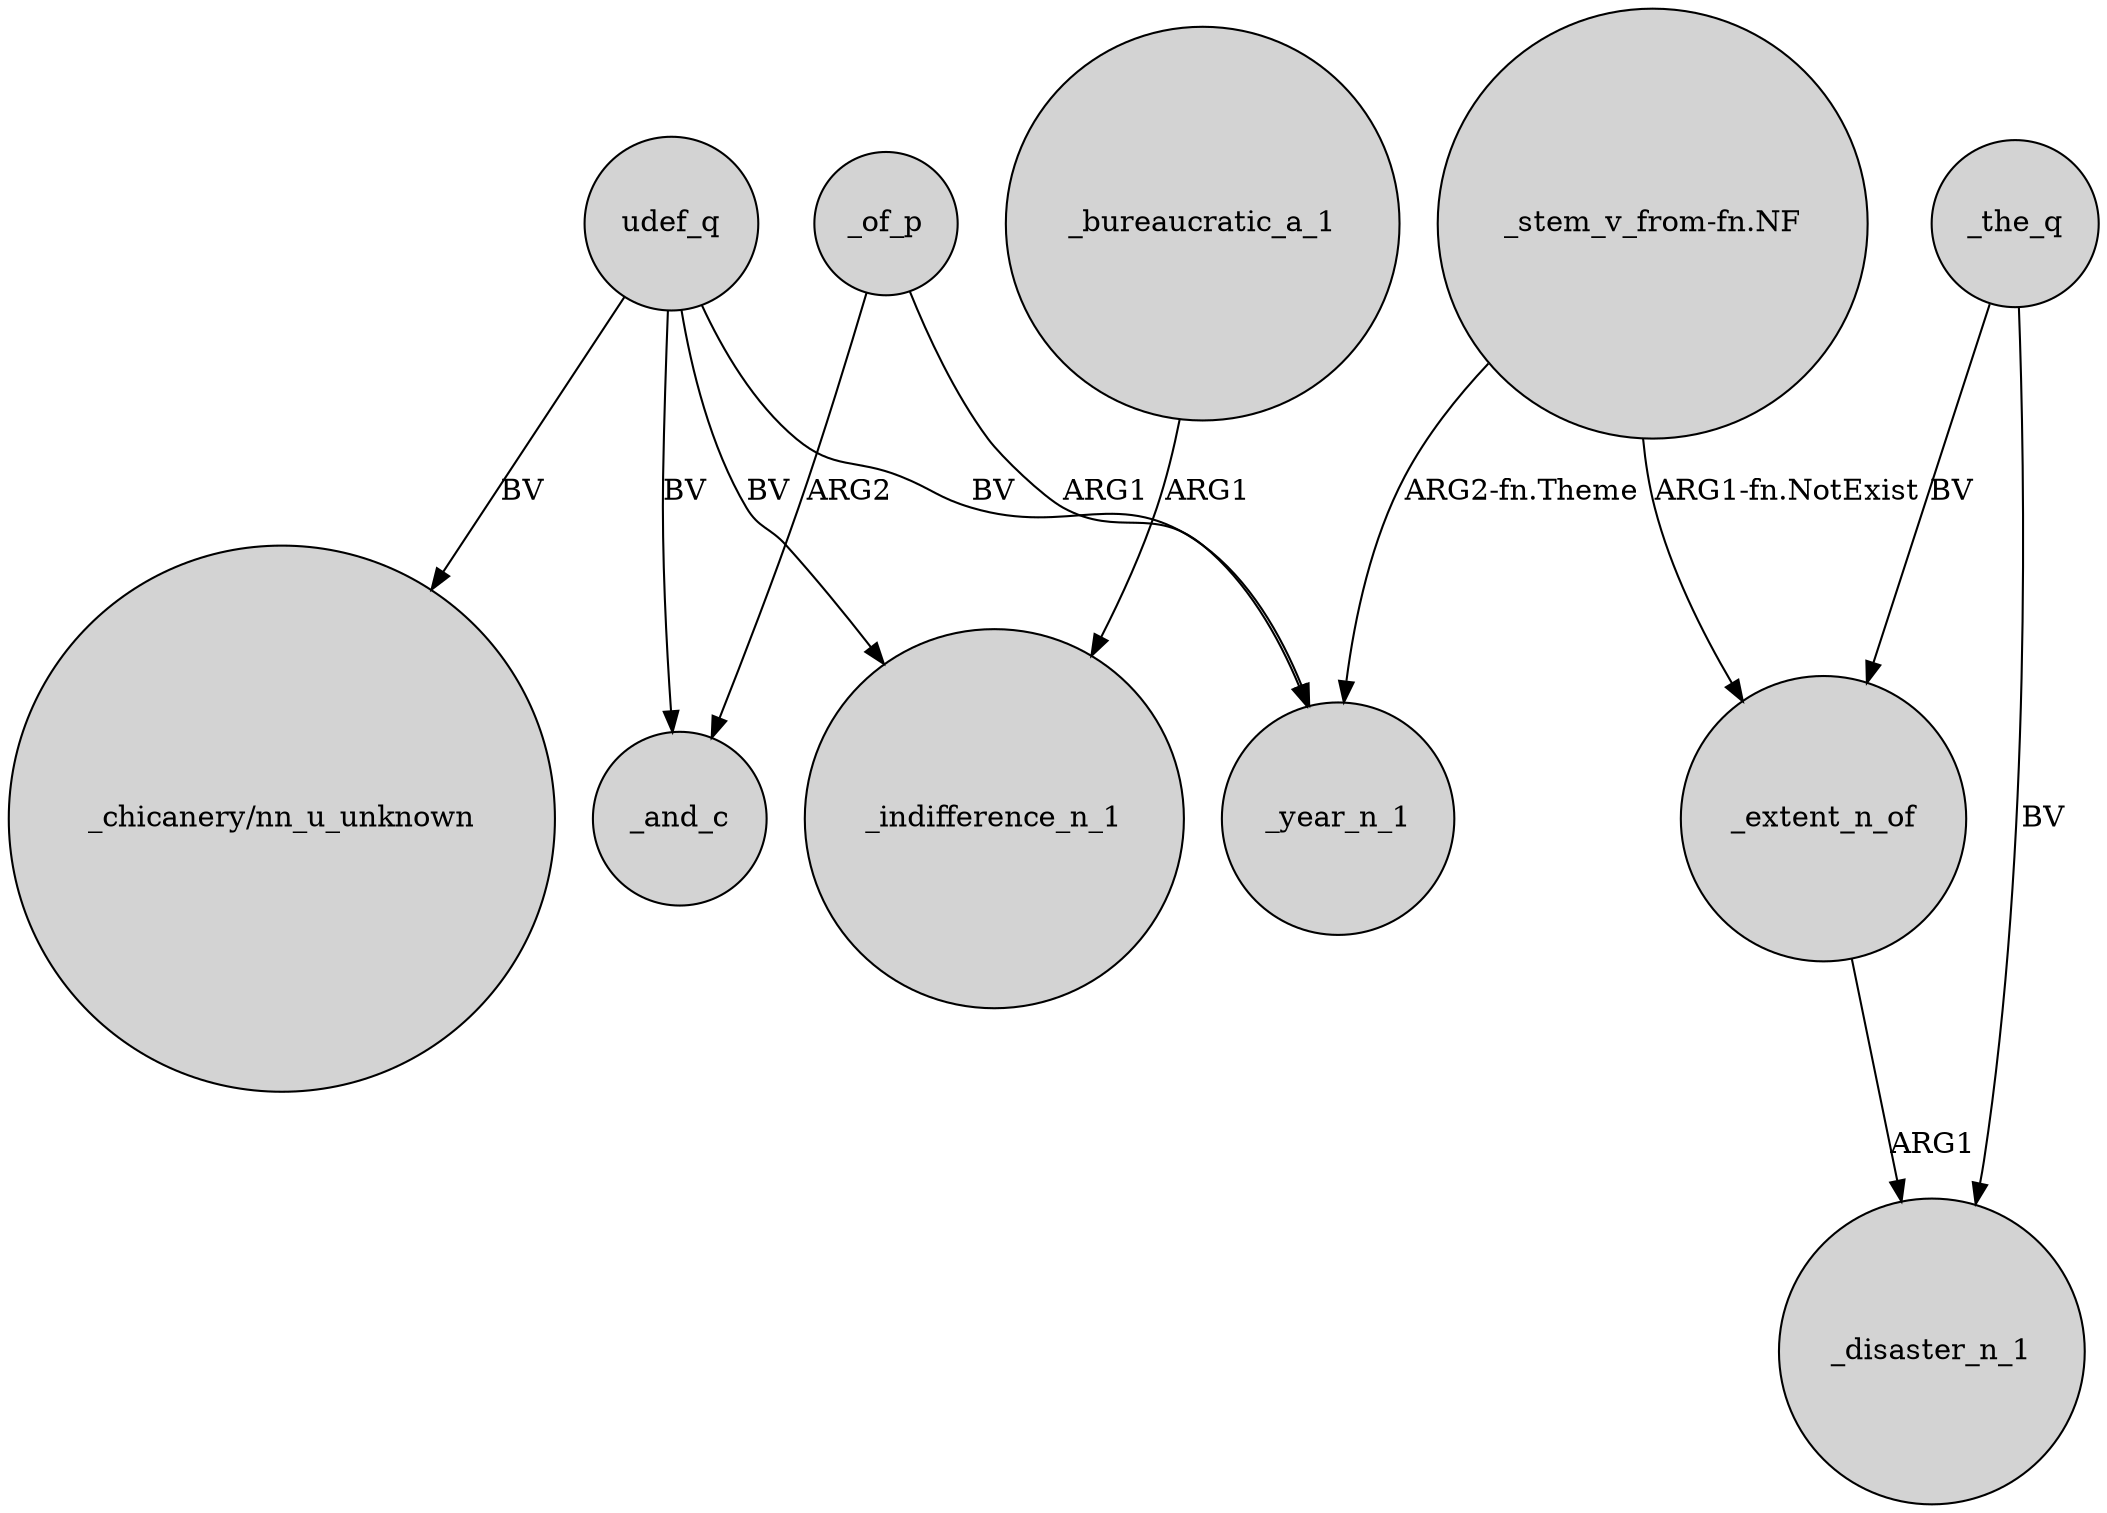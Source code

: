 digraph {
	node [shape=circle style=filled]
	_of_p -> _and_c [label=ARG2]
	udef_q -> _year_n_1 [label=BV]
	udef_q -> _indifference_n_1 [label=BV]
	_the_q -> _disaster_n_1 [label=BV]
	_the_q -> _extent_n_of [label=BV]
	"_stem_v_from-fn.NF" -> _year_n_1 [label="ARG2-fn.Theme"]
	_of_p -> _year_n_1 [label=ARG1]
	_bureaucratic_a_1 -> _indifference_n_1 [label=ARG1]
	udef_q -> _and_c [label=BV]
	_extent_n_of -> _disaster_n_1 [label=ARG1]
	"_stem_v_from-fn.NF" -> _extent_n_of [label="ARG1-fn.NotExist"]
	udef_q -> "_chicanery/nn_u_unknown" [label=BV]
}
